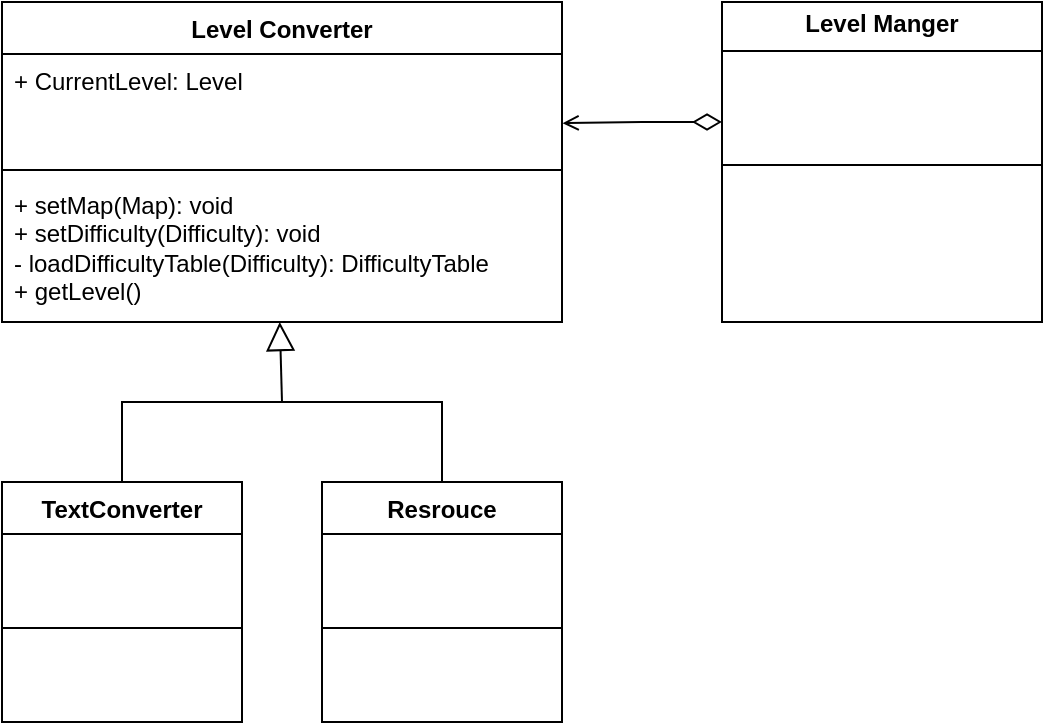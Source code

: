 <mxfile version="24.7.17">
  <diagram id="C5RBs43oDa-KdzZeNtuy" name="Page-1">
    <mxGraphModel dx="1195" dy="697" grid="1" gridSize="10" guides="1" tooltips="1" connect="1" arrows="1" fold="1" page="1" pageScale="1" pageWidth="827" pageHeight="1169" math="0" shadow="0">
      <root>
        <mxCell id="WIyWlLk6GJQsqaUBKTNV-0" />
        <mxCell id="WIyWlLk6GJQsqaUBKTNV-1" parent="WIyWlLk6GJQsqaUBKTNV-0" />
        <mxCell id="8JTTT3dWWhlxOpsw0_lI-17" value="Level Converter" style="swimlane;fontStyle=1;align=center;verticalAlign=top;childLayout=stackLayout;horizontal=1;startSize=26;horizontalStack=0;resizeParent=1;resizeParentMax=0;resizeLast=0;collapsible=1;marginBottom=0;whiteSpace=wrap;html=1;" parent="WIyWlLk6GJQsqaUBKTNV-1" vertex="1">
          <mxGeometry x="40" y="440" width="280" height="160" as="geometry" />
        </mxCell>
        <mxCell id="8JTTT3dWWhlxOpsw0_lI-18" value="+ CurrentLevel: Level" style="text;strokeColor=none;fillColor=none;align=left;verticalAlign=top;spacingLeft=4;spacingRight=4;overflow=hidden;rotatable=0;points=[[0,0.5],[1,0.5]];portConstraint=eastwest;whiteSpace=wrap;html=1;" parent="8JTTT3dWWhlxOpsw0_lI-17" vertex="1">
          <mxGeometry y="26" width="280" height="54" as="geometry" />
        </mxCell>
        <mxCell id="8JTTT3dWWhlxOpsw0_lI-19" value="" style="line;strokeWidth=1;fillColor=none;align=left;verticalAlign=middle;spacingTop=-1;spacingLeft=3;spacingRight=3;rotatable=0;labelPosition=right;points=[];portConstraint=eastwest;strokeColor=inherit;" parent="8JTTT3dWWhlxOpsw0_lI-17" vertex="1">
          <mxGeometry y="80" width="280" height="8" as="geometry" />
        </mxCell>
        <mxCell id="8JTTT3dWWhlxOpsw0_lI-20" value="&lt;div&gt;&lt;span style=&quot;background-color: initial;&quot;&gt;+ setMap(Map): void&lt;/span&gt;&lt;br&gt;&lt;/div&gt;&lt;div&gt;+ setDifficulty(Difficulty): void&lt;/div&gt;&lt;div&gt;- loadDifficultyTable(Difficulty): DifficultyTable&lt;/div&gt;&lt;div&gt;+ getLevel()&lt;/div&gt;" style="text;strokeColor=none;fillColor=none;align=left;verticalAlign=top;spacingLeft=4;spacingRight=4;overflow=hidden;rotatable=0;points=[[0,0.5],[1,0.5]];portConstraint=eastwest;whiteSpace=wrap;html=1;" parent="8JTTT3dWWhlxOpsw0_lI-17" vertex="1">
          <mxGeometry y="88" width="280" height="72" as="geometry" />
        </mxCell>
        <mxCell id="iJr90moQdyVKevgLOx7h-13" style="edgeStyle=orthogonalEdgeStyle;rounded=0;orthogonalLoop=1;jettySize=auto;html=1;endArrow=none;endFill=0;entryX=0.5;entryY=0;entryDx=0;entryDy=0;exitX=0.5;exitY=0;exitDx=0;exitDy=0;" edge="1" parent="WIyWlLk6GJQsqaUBKTNV-1" source="iJr90moQdyVKevgLOx7h-1" target="iJr90moQdyVKevgLOx7h-9">
          <mxGeometry relative="1" as="geometry">
            <mxPoint x="100" y="640" as="targetPoint" />
            <Array as="points">
              <mxPoint x="100" y="640" />
              <mxPoint x="260" y="640" />
            </Array>
          </mxGeometry>
        </mxCell>
        <mxCell id="iJr90moQdyVKevgLOx7h-1" value="TextConverter" style="swimlane;fontStyle=1;align=center;verticalAlign=top;childLayout=stackLayout;horizontal=1;startSize=26;horizontalStack=0;resizeParent=1;resizeParentMax=0;resizeLast=0;collapsible=1;marginBottom=0;whiteSpace=wrap;html=1;" vertex="1" parent="WIyWlLk6GJQsqaUBKTNV-1">
          <mxGeometry x="40" y="680" width="120" height="120" as="geometry" />
        </mxCell>
        <mxCell id="iJr90moQdyVKevgLOx7h-3" value="" style="line;strokeWidth=1;fillColor=none;align=left;verticalAlign=middle;spacingTop=-1;spacingLeft=3;spacingRight=3;rotatable=0;labelPosition=right;points=[];portConstraint=eastwest;strokeColor=inherit;" vertex="1" parent="iJr90moQdyVKevgLOx7h-1">
          <mxGeometry y="26" width="120" height="94" as="geometry" />
        </mxCell>
        <mxCell id="iJr90moQdyVKevgLOx7h-9" value="Resrouce" style="swimlane;fontStyle=1;align=center;verticalAlign=top;childLayout=stackLayout;horizontal=1;startSize=26;horizontalStack=0;resizeParent=1;resizeParentMax=0;resizeLast=0;collapsible=1;marginBottom=0;whiteSpace=wrap;html=1;" vertex="1" parent="WIyWlLk6GJQsqaUBKTNV-1">
          <mxGeometry x="200" y="680" width="120" height="120" as="geometry" />
        </mxCell>
        <mxCell id="iJr90moQdyVKevgLOx7h-10" value="" style="line;strokeWidth=1;fillColor=none;align=left;verticalAlign=middle;spacingTop=-1;spacingLeft=3;spacingRight=3;rotatable=0;labelPosition=right;points=[];portConstraint=eastwest;strokeColor=inherit;" vertex="1" parent="iJr90moQdyVKevgLOx7h-9">
          <mxGeometry y="26" width="120" height="94" as="geometry" />
        </mxCell>
        <mxCell id="iJr90moQdyVKevgLOx7h-14" value="" style="endArrow=block;html=1;rounded=0;entryX=0.496;entryY=1;entryDx=0;entryDy=0;entryPerimeter=0;endFill=0;startSize=6;endSize=12;" edge="1" parent="WIyWlLk6GJQsqaUBKTNV-1" target="8JTTT3dWWhlxOpsw0_lI-20">
          <mxGeometry width="50" height="50" relative="1" as="geometry">
            <mxPoint x="180" y="640" as="sourcePoint" />
            <mxPoint x="250" y="650" as="targetPoint" />
          </mxGeometry>
        </mxCell>
        <mxCell id="iJr90moQdyVKevgLOx7h-24" value="&lt;p style=&quot;margin:0px;margin-top:4px;text-align:center;&quot;&gt;&lt;b&gt;Level Manger&lt;/b&gt;&lt;/p&gt;&lt;hr size=&quot;1&quot; style=&quot;border-style:solid;&quot;&gt;&lt;p style=&quot;margin:0px;margin-left:4px;&quot;&gt;&lt;br&gt;&lt;/p&gt;&lt;p style=&quot;margin:0px;margin-left:4px;&quot;&gt;&lt;br&gt;&lt;/p&gt;&lt;p style=&quot;margin:0px;margin-left:4px;&quot;&gt;&lt;br&gt;&lt;/p&gt;&lt;hr size=&quot;1&quot; style=&quot;border-style:solid;&quot;&gt;&lt;p style=&quot;margin:0px;margin-left:4px;&quot;&gt;&lt;br&gt;&lt;/p&gt;" style="verticalAlign=top;align=left;overflow=fill;html=1;whiteSpace=wrap;" vertex="1" parent="WIyWlLk6GJQsqaUBKTNV-1">
          <mxGeometry x="400" y="440" width="160" height="160" as="geometry" />
        </mxCell>
        <mxCell id="iJr90moQdyVKevgLOx7h-25" style="edgeStyle=orthogonalEdgeStyle;rounded=0;orthogonalLoop=1;jettySize=auto;html=1;entryX=1.001;entryY=1.011;entryDx=0;entryDy=0;entryPerimeter=0;exitX=0;exitY=0.5;exitDx=0;exitDy=0;startArrow=diamondThin;startFill=0;startSize=12;endArrow=open;endFill=0;" edge="1" parent="WIyWlLk6GJQsqaUBKTNV-1">
          <mxGeometry relative="1" as="geometry">
            <mxPoint x="400" y="500" as="sourcePoint" />
            <mxPoint x="320.28" y="500.594" as="targetPoint" />
            <Array as="points">
              <mxPoint x="360" y="500" />
            </Array>
          </mxGeometry>
        </mxCell>
      </root>
    </mxGraphModel>
  </diagram>
</mxfile>
